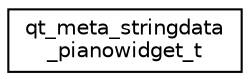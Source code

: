 digraph "Graphical Class Hierarchy"
{
  edge [fontname="Helvetica",fontsize="10",labelfontname="Helvetica",labelfontsize="10"];
  node [fontname="Helvetica",fontsize="10",shape=record];
  rankdir="LR";
  Node0 [label="qt_meta_stringdata\l_pianowidget_t",height=0.2,width=0.4,color="black", fillcolor="white", style="filled",URL="$structqt__meta__stringdata__pianowidget__t.html"];
}
